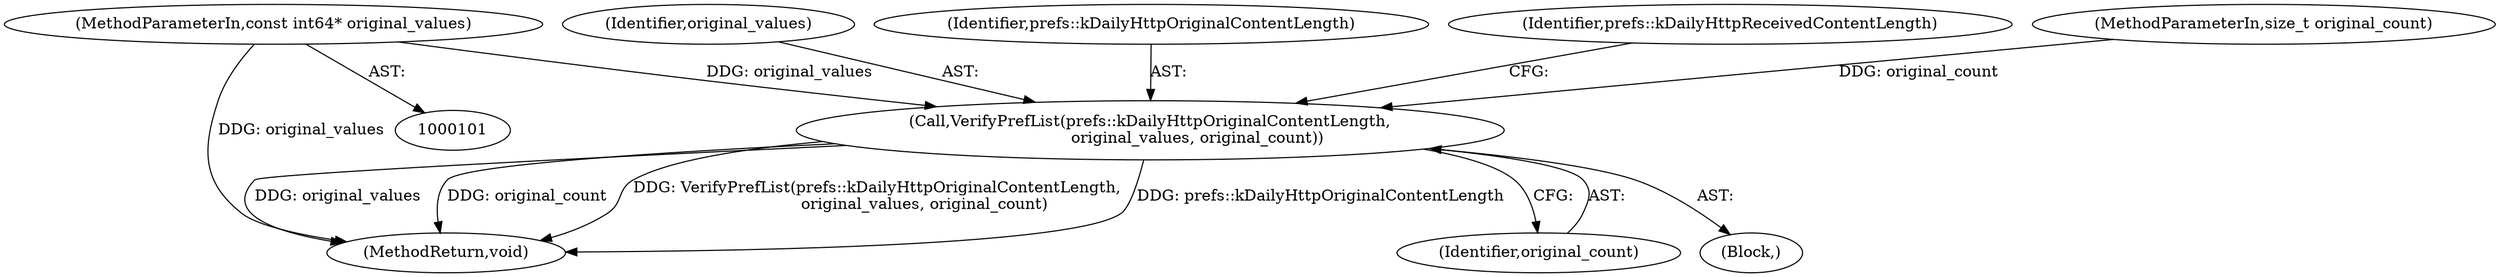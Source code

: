 digraph "0_Chrome_828eab2216a765dea92575c290421c115b8ad028_9@pointer" {
"1000102" [label="(MethodParameterIn,const int64* original_values)"];
"1000115" [label="(Call,VerifyPrefList(prefs::kDailyHttpOriginalContentLength,\n                   original_values, original_count))"];
"1000114" [label="(Block,)"];
"1000117" [label="(Identifier,original_values)"];
"1000116" [label="(Identifier,prefs::kDailyHttpOriginalContentLength)"];
"1000115" [label="(Call,VerifyPrefList(prefs::kDailyHttpOriginalContentLength,\n                   original_values, original_count))"];
"1000120" [label="(Identifier,prefs::kDailyHttpReceivedContentLength)"];
"1000103" [label="(MethodParameterIn,size_t original_count)"];
"1000102" [label="(MethodParameterIn,const int64* original_values)"];
"1000139" [label="(MethodReturn,void)"];
"1000118" [label="(Identifier,original_count)"];
"1000102" -> "1000101"  [label="AST: "];
"1000102" -> "1000139"  [label="DDG: original_values"];
"1000102" -> "1000115"  [label="DDG: original_values"];
"1000115" -> "1000114"  [label="AST: "];
"1000115" -> "1000118"  [label="CFG: "];
"1000116" -> "1000115"  [label="AST: "];
"1000117" -> "1000115"  [label="AST: "];
"1000118" -> "1000115"  [label="AST: "];
"1000120" -> "1000115"  [label="CFG: "];
"1000115" -> "1000139"  [label="DDG: original_values"];
"1000115" -> "1000139"  [label="DDG: original_count"];
"1000115" -> "1000139"  [label="DDG: VerifyPrefList(prefs::kDailyHttpOriginalContentLength,\n                   original_values, original_count)"];
"1000115" -> "1000139"  [label="DDG: prefs::kDailyHttpOriginalContentLength"];
"1000103" -> "1000115"  [label="DDG: original_count"];
}
